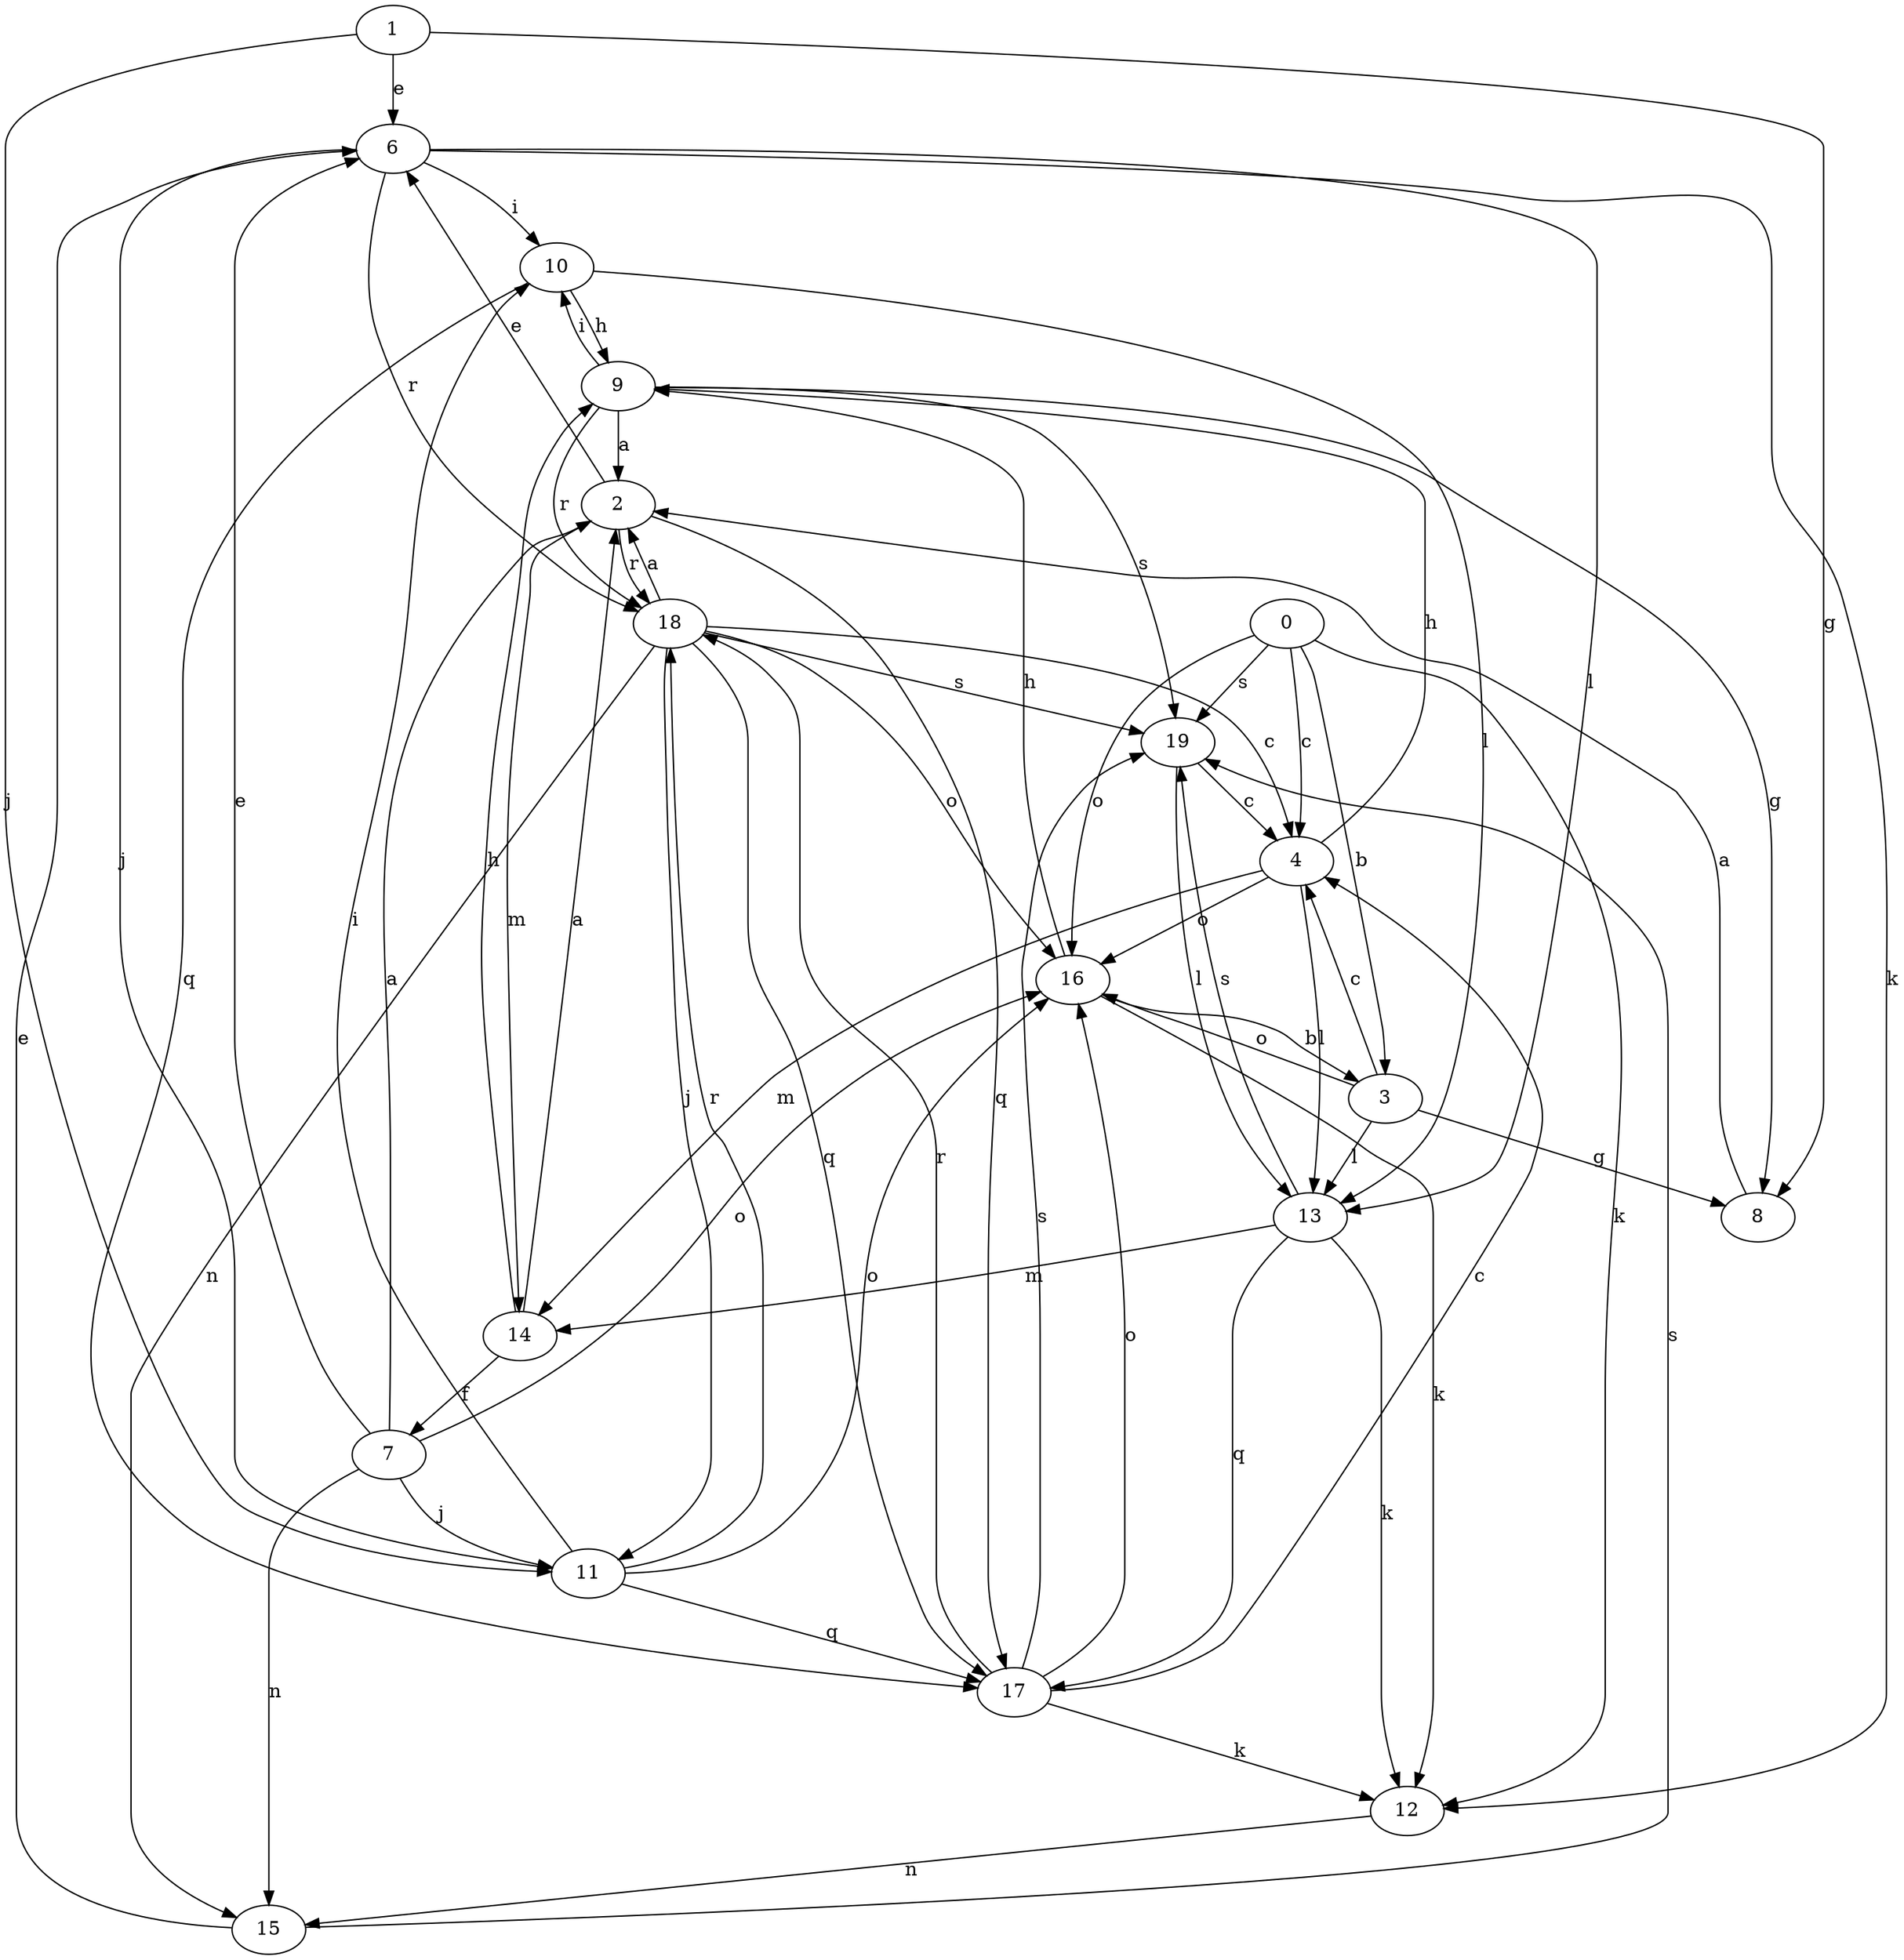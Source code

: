 strict digraph  {
1;
2;
3;
4;
0;
6;
7;
8;
9;
10;
11;
12;
13;
14;
15;
16;
17;
18;
19;
1 -> 6  [label=e];
1 -> 8  [label=g];
1 -> 11  [label=j];
2 -> 6  [label=e];
2 -> 14  [label=m];
2 -> 17  [label=q];
2 -> 18  [label=r];
3 -> 4  [label=c];
3 -> 8  [label=g];
3 -> 13  [label=l];
3 -> 16  [label=o];
4 -> 9  [label=h];
4 -> 13  [label=l];
4 -> 14  [label=m];
4 -> 16  [label=o];
0 -> 3  [label=b];
0 -> 4  [label=c];
0 -> 12  [label=k];
0 -> 16  [label=o];
0 -> 19  [label=s];
6 -> 10  [label=i];
6 -> 11  [label=j];
6 -> 12  [label=k];
6 -> 13  [label=l];
6 -> 18  [label=r];
7 -> 2  [label=a];
7 -> 6  [label=e];
7 -> 11  [label=j];
7 -> 15  [label=n];
7 -> 16  [label=o];
8 -> 2  [label=a];
9 -> 2  [label=a];
9 -> 8  [label=g];
9 -> 10  [label=i];
9 -> 18  [label=r];
9 -> 19  [label=s];
10 -> 9  [label=h];
10 -> 13  [label=l];
10 -> 17  [label=q];
11 -> 10  [label=i];
11 -> 16  [label=o];
11 -> 17  [label=q];
11 -> 18  [label=r];
12 -> 15  [label=n];
13 -> 12  [label=k];
13 -> 14  [label=m];
13 -> 17  [label=q];
13 -> 19  [label=s];
14 -> 2  [label=a];
14 -> 7  [label=f];
14 -> 9  [label=h];
15 -> 6  [label=e];
15 -> 19  [label=s];
16 -> 3  [label=b];
16 -> 9  [label=h];
16 -> 12  [label=k];
17 -> 4  [label=c];
17 -> 12  [label=k];
17 -> 16  [label=o];
17 -> 18  [label=r];
17 -> 19  [label=s];
18 -> 2  [label=a];
18 -> 4  [label=c];
18 -> 11  [label=j];
18 -> 15  [label=n];
18 -> 16  [label=o];
18 -> 17  [label=q];
18 -> 19  [label=s];
19 -> 4  [label=c];
19 -> 13  [label=l];
}

